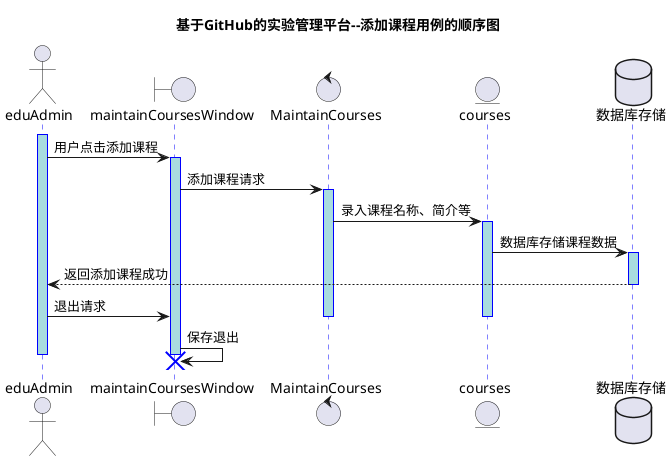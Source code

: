 @startuml
title 基于GitHub的实验管理平台--添加课程用例的顺序图
actor eduAdmin as EA
boundary maintainCoursesWindow as MCW
control MaintainCourses as MC
entity courses as C
database 数据库存储 as SH

activate EA
EA -> MCW: 用户点击添加课程
activate MCW
MCW -> MC: 添加课程请求
activate MC
MC -> C: 录入课程名称、简介等
activate C
C -> SH: 数据库存储课程数据
activate SH
SH --> EA:返回添加课程成功
deactivate SH

EA -> MCW: 退出请求
deactivate C
deactivate MC
MCW -> MCW: 保存退出
deactivate EA
destroy MCW

skinparam sequence {
	ArrowColor DeepSkyBlue
	ActorBorderColor DeepSkyBlue
	LifeLineBorderColor blue
	LifeLineBackgroundColor #A9DCDF

	ParticipantBorderColor DeepSkyBlue
	ParticipantBackgroundColor DodgerBlue
	ParticipantFontName Impact
	ParticipantFontSize 17
	ParticipantFontColor #A9DCDF

	ActorBackgroundColor aqua
	ActorFontSize 17
	ActorFontName Aapex
}

@enduml
